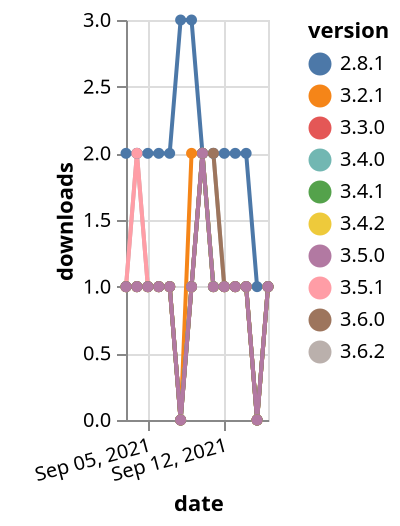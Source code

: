 {"$schema": "https://vega.github.io/schema/vega-lite/v5.json", "description": "A simple bar chart with embedded data.", "data": {"values": [{"date": "2021-09-03", "total": 194, "delta": 1, "version": "3.2.1"}, {"date": "2021-09-04", "total": 195, "delta": 1, "version": "3.2.1"}, {"date": "2021-09-05", "total": 196, "delta": 1, "version": "3.2.1"}, {"date": "2021-09-06", "total": 197, "delta": 1, "version": "3.2.1"}, {"date": "2021-09-07", "total": 198, "delta": 1, "version": "3.2.1"}, {"date": "2021-09-08", "total": 198, "delta": 0, "version": "3.2.1"}, {"date": "2021-09-09", "total": 200, "delta": 2, "version": "3.2.1"}, {"date": "2021-09-10", "total": 202, "delta": 2, "version": "3.2.1"}, {"date": "2021-09-11", "total": 203, "delta": 1, "version": "3.2.1"}, {"date": "2021-09-12", "total": 204, "delta": 1, "version": "3.2.1"}, {"date": "2021-09-13", "total": 205, "delta": 1, "version": "3.2.1"}, {"date": "2021-09-14", "total": 206, "delta": 1, "version": "3.2.1"}, {"date": "2021-09-15", "total": 206, "delta": 0, "version": "3.2.1"}, {"date": "2021-09-16", "total": 207, "delta": 1, "version": "3.2.1"}, {"date": "2021-09-03", "total": 151, "delta": 1, "version": "3.6.2"}, {"date": "2021-09-04", "total": 153, "delta": 2, "version": "3.6.2"}, {"date": "2021-09-05", "total": 154, "delta": 1, "version": "3.6.2"}, {"date": "2021-09-06", "total": 155, "delta": 1, "version": "3.6.2"}, {"date": "2021-09-07", "total": 156, "delta": 1, "version": "3.6.2"}, {"date": "2021-09-08", "total": 156, "delta": 0, "version": "3.6.2"}, {"date": "2021-09-09", "total": 157, "delta": 1, "version": "3.6.2"}, {"date": "2021-09-10", "total": 159, "delta": 2, "version": "3.6.2"}, {"date": "2021-09-11", "total": 161, "delta": 2, "version": "3.6.2"}, {"date": "2021-09-12", "total": 162, "delta": 1, "version": "3.6.2"}, {"date": "2021-09-13", "total": 163, "delta": 1, "version": "3.6.2"}, {"date": "2021-09-14", "total": 164, "delta": 1, "version": "3.6.2"}, {"date": "2021-09-15", "total": 164, "delta": 0, "version": "3.6.2"}, {"date": "2021-09-16", "total": 165, "delta": 1, "version": "3.6.2"}, {"date": "2021-09-03", "total": 2364, "delta": 2, "version": "2.8.1"}, {"date": "2021-09-04", "total": 2366, "delta": 2, "version": "2.8.1"}, {"date": "2021-09-05", "total": 2368, "delta": 2, "version": "2.8.1"}, {"date": "2021-09-06", "total": 2370, "delta": 2, "version": "2.8.1"}, {"date": "2021-09-07", "total": 2372, "delta": 2, "version": "2.8.1"}, {"date": "2021-09-08", "total": 2375, "delta": 3, "version": "2.8.1"}, {"date": "2021-09-09", "total": 2378, "delta": 3, "version": "2.8.1"}, {"date": "2021-09-10", "total": 2380, "delta": 2, "version": "2.8.1"}, {"date": "2021-09-11", "total": 2382, "delta": 2, "version": "2.8.1"}, {"date": "2021-09-12", "total": 2384, "delta": 2, "version": "2.8.1"}, {"date": "2021-09-13", "total": 2386, "delta": 2, "version": "2.8.1"}, {"date": "2021-09-14", "total": 2388, "delta": 2, "version": "2.8.1"}, {"date": "2021-09-15", "total": 2389, "delta": 1, "version": "2.8.1"}, {"date": "2021-09-16", "total": 2390, "delta": 1, "version": "2.8.1"}, {"date": "2021-09-03", "total": 154, "delta": 1, "version": "3.5.1"}, {"date": "2021-09-04", "total": 156, "delta": 2, "version": "3.5.1"}, {"date": "2021-09-05", "total": 157, "delta": 1, "version": "3.5.1"}, {"date": "2021-09-06", "total": 158, "delta": 1, "version": "3.5.1"}, {"date": "2021-09-07", "total": 159, "delta": 1, "version": "3.5.1"}, {"date": "2021-09-08", "total": 159, "delta": 0, "version": "3.5.1"}, {"date": "2021-09-09", "total": 160, "delta": 1, "version": "3.5.1"}, {"date": "2021-09-10", "total": 162, "delta": 2, "version": "3.5.1"}, {"date": "2021-09-11", "total": 163, "delta": 1, "version": "3.5.1"}, {"date": "2021-09-12", "total": 164, "delta": 1, "version": "3.5.1"}, {"date": "2021-09-13", "total": 165, "delta": 1, "version": "3.5.1"}, {"date": "2021-09-14", "total": 166, "delta": 1, "version": "3.5.1"}, {"date": "2021-09-15", "total": 166, "delta": 0, "version": "3.5.1"}, {"date": "2021-09-16", "total": 167, "delta": 1, "version": "3.5.1"}, {"date": "2021-09-03", "total": 155, "delta": 1, "version": "3.4.2"}, {"date": "2021-09-04", "total": 156, "delta": 1, "version": "3.4.2"}, {"date": "2021-09-05", "total": 157, "delta": 1, "version": "3.4.2"}, {"date": "2021-09-06", "total": 158, "delta": 1, "version": "3.4.2"}, {"date": "2021-09-07", "total": 159, "delta": 1, "version": "3.4.2"}, {"date": "2021-09-08", "total": 159, "delta": 0, "version": "3.4.2"}, {"date": "2021-09-09", "total": 160, "delta": 1, "version": "3.4.2"}, {"date": "2021-09-10", "total": 162, "delta": 2, "version": "3.4.2"}, {"date": "2021-09-11", "total": 163, "delta": 1, "version": "3.4.2"}, {"date": "2021-09-12", "total": 164, "delta": 1, "version": "3.4.2"}, {"date": "2021-09-13", "total": 165, "delta": 1, "version": "3.4.2"}, {"date": "2021-09-14", "total": 166, "delta": 1, "version": "3.4.2"}, {"date": "2021-09-15", "total": 166, "delta": 0, "version": "3.4.2"}, {"date": "2021-09-16", "total": 167, "delta": 1, "version": "3.4.2"}, {"date": "2021-09-03", "total": 197, "delta": 1, "version": "3.3.0"}, {"date": "2021-09-04", "total": 198, "delta": 1, "version": "3.3.0"}, {"date": "2021-09-05", "total": 199, "delta": 1, "version": "3.3.0"}, {"date": "2021-09-06", "total": 200, "delta": 1, "version": "3.3.0"}, {"date": "2021-09-07", "total": 201, "delta": 1, "version": "3.3.0"}, {"date": "2021-09-08", "total": 201, "delta": 0, "version": "3.3.0"}, {"date": "2021-09-09", "total": 202, "delta": 1, "version": "3.3.0"}, {"date": "2021-09-10", "total": 204, "delta": 2, "version": "3.3.0"}, {"date": "2021-09-11", "total": 205, "delta": 1, "version": "3.3.0"}, {"date": "2021-09-12", "total": 206, "delta": 1, "version": "3.3.0"}, {"date": "2021-09-13", "total": 207, "delta": 1, "version": "3.3.0"}, {"date": "2021-09-14", "total": 208, "delta": 1, "version": "3.3.0"}, {"date": "2021-09-15", "total": 208, "delta": 0, "version": "3.3.0"}, {"date": "2021-09-16", "total": 209, "delta": 1, "version": "3.3.0"}, {"date": "2021-09-03", "total": 156, "delta": 1, "version": "3.4.0"}, {"date": "2021-09-04", "total": 157, "delta": 1, "version": "3.4.0"}, {"date": "2021-09-05", "total": 158, "delta": 1, "version": "3.4.0"}, {"date": "2021-09-06", "total": 159, "delta": 1, "version": "3.4.0"}, {"date": "2021-09-07", "total": 160, "delta": 1, "version": "3.4.0"}, {"date": "2021-09-08", "total": 160, "delta": 0, "version": "3.4.0"}, {"date": "2021-09-09", "total": 161, "delta": 1, "version": "3.4.0"}, {"date": "2021-09-10", "total": 163, "delta": 2, "version": "3.4.0"}, {"date": "2021-09-11", "total": 164, "delta": 1, "version": "3.4.0"}, {"date": "2021-09-12", "total": 165, "delta": 1, "version": "3.4.0"}, {"date": "2021-09-13", "total": 166, "delta": 1, "version": "3.4.0"}, {"date": "2021-09-14", "total": 167, "delta": 1, "version": "3.4.0"}, {"date": "2021-09-15", "total": 167, "delta": 0, "version": "3.4.0"}, {"date": "2021-09-16", "total": 168, "delta": 1, "version": "3.4.0"}, {"date": "2021-09-03", "total": 151, "delta": 1, "version": "3.4.1"}, {"date": "2021-09-04", "total": 152, "delta": 1, "version": "3.4.1"}, {"date": "2021-09-05", "total": 153, "delta": 1, "version": "3.4.1"}, {"date": "2021-09-06", "total": 154, "delta": 1, "version": "3.4.1"}, {"date": "2021-09-07", "total": 155, "delta": 1, "version": "3.4.1"}, {"date": "2021-09-08", "total": 155, "delta": 0, "version": "3.4.1"}, {"date": "2021-09-09", "total": 156, "delta": 1, "version": "3.4.1"}, {"date": "2021-09-10", "total": 158, "delta": 2, "version": "3.4.1"}, {"date": "2021-09-11", "total": 159, "delta": 1, "version": "3.4.1"}, {"date": "2021-09-12", "total": 160, "delta": 1, "version": "3.4.1"}, {"date": "2021-09-13", "total": 161, "delta": 1, "version": "3.4.1"}, {"date": "2021-09-14", "total": 162, "delta": 1, "version": "3.4.1"}, {"date": "2021-09-15", "total": 162, "delta": 0, "version": "3.4.1"}, {"date": "2021-09-16", "total": 163, "delta": 1, "version": "3.4.1"}, {"date": "2021-09-03", "total": 149, "delta": 1, "version": "3.6.0"}, {"date": "2021-09-04", "total": 150, "delta": 1, "version": "3.6.0"}, {"date": "2021-09-05", "total": 151, "delta": 1, "version": "3.6.0"}, {"date": "2021-09-06", "total": 152, "delta": 1, "version": "3.6.0"}, {"date": "2021-09-07", "total": 153, "delta": 1, "version": "3.6.0"}, {"date": "2021-09-08", "total": 153, "delta": 0, "version": "3.6.0"}, {"date": "2021-09-09", "total": 154, "delta": 1, "version": "3.6.0"}, {"date": "2021-09-10", "total": 156, "delta": 2, "version": "3.6.0"}, {"date": "2021-09-11", "total": 158, "delta": 2, "version": "3.6.0"}, {"date": "2021-09-12", "total": 159, "delta": 1, "version": "3.6.0"}, {"date": "2021-09-13", "total": 160, "delta": 1, "version": "3.6.0"}, {"date": "2021-09-14", "total": 161, "delta": 1, "version": "3.6.0"}, {"date": "2021-09-15", "total": 161, "delta": 0, "version": "3.6.0"}, {"date": "2021-09-16", "total": 162, "delta": 1, "version": "3.6.0"}, {"date": "2021-09-03", "total": 154, "delta": 1, "version": "3.5.0"}, {"date": "2021-09-04", "total": 155, "delta": 1, "version": "3.5.0"}, {"date": "2021-09-05", "total": 156, "delta": 1, "version": "3.5.0"}, {"date": "2021-09-06", "total": 157, "delta": 1, "version": "3.5.0"}, {"date": "2021-09-07", "total": 158, "delta": 1, "version": "3.5.0"}, {"date": "2021-09-08", "total": 158, "delta": 0, "version": "3.5.0"}, {"date": "2021-09-09", "total": 159, "delta": 1, "version": "3.5.0"}, {"date": "2021-09-10", "total": 161, "delta": 2, "version": "3.5.0"}, {"date": "2021-09-11", "total": 162, "delta": 1, "version": "3.5.0"}, {"date": "2021-09-12", "total": 163, "delta": 1, "version": "3.5.0"}, {"date": "2021-09-13", "total": 164, "delta": 1, "version": "3.5.0"}, {"date": "2021-09-14", "total": 165, "delta": 1, "version": "3.5.0"}, {"date": "2021-09-15", "total": 165, "delta": 0, "version": "3.5.0"}, {"date": "2021-09-16", "total": 166, "delta": 1, "version": "3.5.0"}]}, "width": "container", "mark": {"type": "line", "point": {"filled": true}}, "encoding": {"x": {"field": "date", "type": "temporal", "timeUnit": "yearmonthdate", "title": "date", "axis": {"labelAngle": -15}}, "y": {"field": "delta", "type": "quantitative", "title": "downloads"}, "color": {"field": "version", "type": "nominal"}, "tooltip": {"field": "delta"}}}